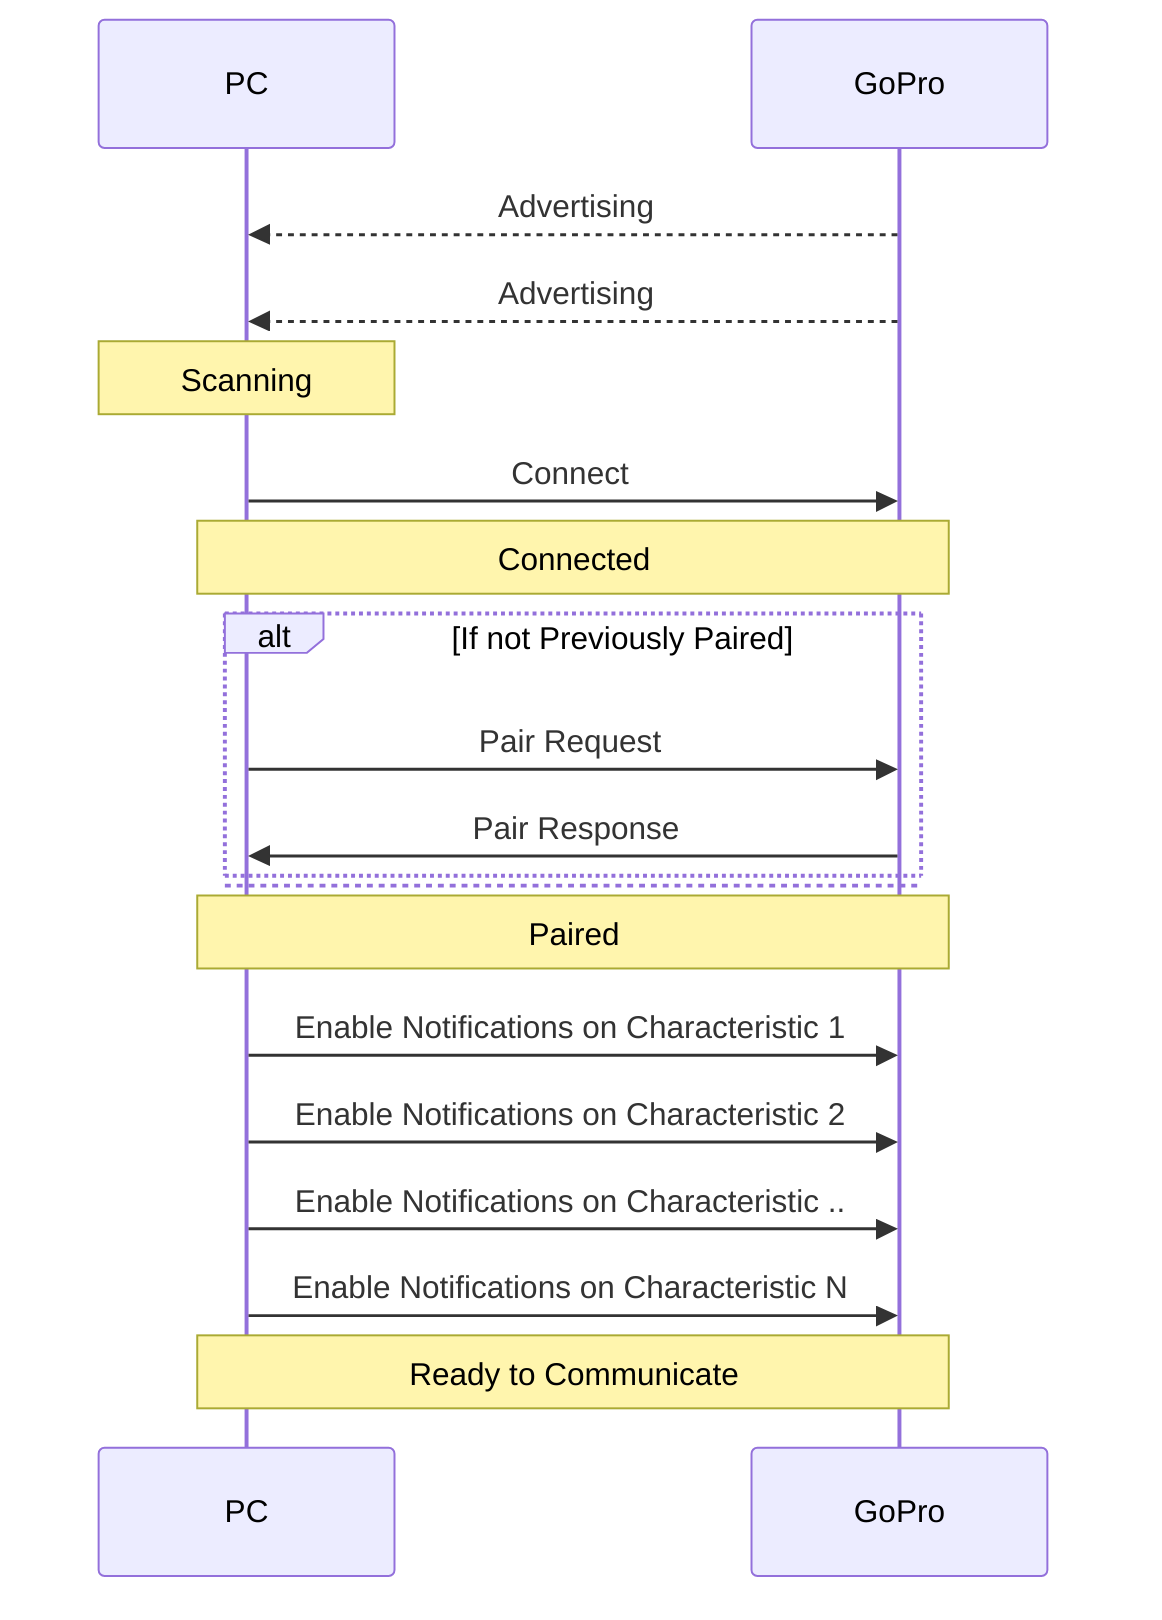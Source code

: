 sequenceDiagram
    participant PC
    participant GoPro
    GoPro-->>PC: Advertising
    GoPro-->>PC: Advertising
    note over PC: Scanning
    PC->>GoPro: Connect
    note over GoPro, PC: Connected
    alt If not Previously Paired
        PC ->> GoPro: Pair Request
        GoPro ->> PC: Pair Response
    else

    end
    note over GoPro, PC: Paired
    PC ->> GoPro: Enable Notifications on Characteristic 1
    PC ->> GoPro: Enable Notifications on Characteristic 2
    PC ->> GoPro: Enable Notifications on Characteristic ..
    PC ->> GoPro: Enable Notifications on Characteristic N
    note over GoPro, PC: Ready to Communicate